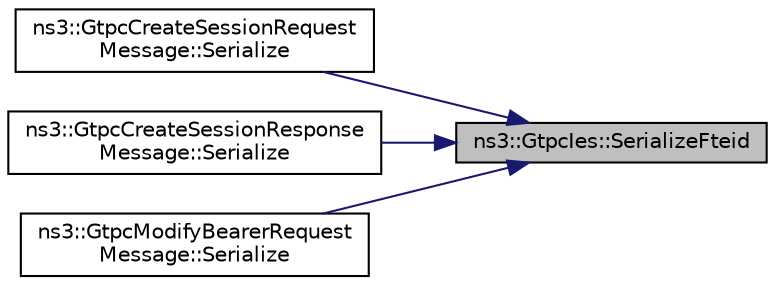 digraph "ns3::GtpcIes::SerializeFteid"
{
 // LATEX_PDF_SIZE
  edge [fontname="Helvetica",fontsize="10",labelfontname="Helvetica",labelfontsize="10"];
  node [fontname="Helvetica",fontsize="10",shape=record];
  rankdir="RL";
  Node1 [label="ns3::GtpcIes::SerializeFteid",height=0.2,width=0.4,color="black", fillcolor="grey75", style="filled", fontcolor="black",tooltip=" "];
  Node1 -> Node2 [dir="back",color="midnightblue",fontsize="10",style="solid",fontname="Helvetica"];
  Node2 [label="ns3::GtpcCreateSessionRequest\lMessage::Serialize",height=0.2,width=0.4,color="black", fillcolor="white", style="filled",URL="$classns3_1_1_gtpc_create_session_request_message.html#ade19154d2dba0cb546fe629e4febc3d8",tooltip=" "];
  Node1 -> Node3 [dir="back",color="midnightblue",fontsize="10",style="solid",fontname="Helvetica"];
  Node3 [label="ns3::GtpcCreateSessionResponse\lMessage::Serialize",height=0.2,width=0.4,color="black", fillcolor="white", style="filled",URL="$classns3_1_1_gtpc_create_session_response_message.html#a54ebabe0e08d2e325e303249baf708d0",tooltip=" "];
  Node1 -> Node4 [dir="back",color="midnightblue",fontsize="10",style="solid",fontname="Helvetica"];
  Node4 [label="ns3::GtpcModifyBearerRequest\lMessage::Serialize",height=0.2,width=0.4,color="black", fillcolor="white", style="filled",URL="$classns3_1_1_gtpc_modify_bearer_request_message.html#a3092f222b309600231e67121ade22ddb",tooltip=" "];
}
